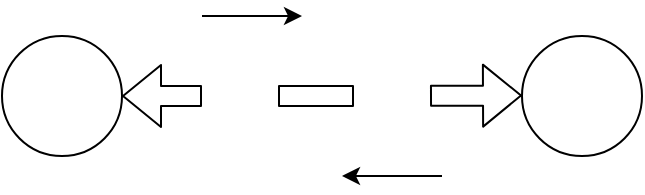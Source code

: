 <mxfile version="14.6.0" type="github">
  <diagram id="VYlVkeTAuaCsyhofgKrP" name="Page-1">
    <mxGraphModel dx="834" dy="443" grid="1" gridSize="10" guides="1" tooltips="1" connect="1" arrows="1" fold="1" page="1" pageScale="1" pageWidth="827" pageHeight="1169" math="0" shadow="0">
      <root>
        <mxCell id="0" />
        <mxCell id="1" parent="0" />
        <mxCell id="BojdR61HZ1z0DqY5nSkZ-1" value="" style="ellipse;whiteSpace=wrap;html=1;aspect=fixed;" vertex="1" parent="1">
          <mxGeometry x="200" y="160" width="60" height="60" as="geometry" />
        </mxCell>
        <mxCell id="BojdR61HZ1z0DqY5nSkZ-3" value="" style="shape=flexArrow;endArrow=classic;startArrow=none;html=1;" edge="1" parent="1" source="BojdR61HZ1z0DqY5nSkZ-12">
          <mxGeometry width="50" height="50" relative="1" as="geometry">
            <mxPoint x="330" y="260" as="sourcePoint" />
            <mxPoint x="460.001" y="189.737" as="targetPoint" />
          </mxGeometry>
        </mxCell>
        <mxCell id="BojdR61HZ1z0DqY5nSkZ-11" value="" style="shape=image;html=1;verticalAlign=top;verticalLabelPosition=bottom;labelBackgroundColor=#ffffff;imageAspect=0;aspect=fixed;image=https://cdn4.iconfinder.com/data/icons/iconsimple-logotypes/512/android-128.png" vertex="1" parent="1">
          <mxGeometry x="300" y="171" width="38" height="38" as="geometry" />
        </mxCell>
        <mxCell id="BojdR61HZ1z0DqY5nSkZ-13" value="" style="shape=flexArrow;endArrow=none;startArrow=classic;html=1;" edge="1" parent="1" source="BojdR61HZ1z0DqY5nSkZ-1" target="BojdR61HZ1z0DqY5nSkZ-11">
          <mxGeometry width="50" height="50" relative="1" as="geometry">
            <mxPoint x="260" y="190" as="sourcePoint" />
            <mxPoint x="460" y="190" as="targetPoint" />
          </mxGeometry>
        </mxCell>
        <mxCell id="BojdR61HZ1z0DqY5nSkZ-12" value="" style="shape=image;html=1;verticalAlign=top;verticalLabelPosition=bottom;labelBackgroundColor=#ffffff;imageAspect=0;aspect=fixed;image=https://cdn4.iconfinder.com/data/icons/iconsimple-logotypes/512/android-128.png" vertex="1" parent="1">
          <mxGeometry x="376" y="171" width="38" height="38" as="geometry" />
        </mxCell>
        <mxCell id="BojdR61HZ1z0DqY5nSkZ-14" value="" style="shape=flexArrow;endArrow=none;startArrow=none;html=1;" edge="1" parent="1" source="BojdR61HZ1z0DqY5nSkZ-11" target="BojdR61HZ1z0DqY5nSkZ-12">
          <mxGeometry width="50" height="50" relative="1" as="geometry">
            <mxPoint x="328" y="189.982" as="sourcePoint" />
            <mxPoint x="460.0" y="189.855" as="targetPoint" />
          </mxGeometry>
        </mxCell>
        <mxCell id="BojdR61HZ1z0DqY5nSkZ-15" value="" style="endArrow=classic;html=1;" edge="1" parent="1">
          <mxGeometry width="50" height="50" relative="1" as="geometry">
            <mxPoint x="300" y="150" as="sourcePoint" />
            <mxPoint x="350" y="150" as="targetPoint" />
          </mxGeometry>
        </mxCell>
        <mxCell id="BojdR61HZ1z0DqY5nSkZ-16" value="" style="endArrow=classic;html=1;" edge="1" parent="1">
          <mxGeometry width="50" height="50" relative="1" as="geometry">
            <mxPoint x="420" y="230" as="sourcePoint" />
            <mxPoint x="370" y="230" as="targetPoint" />
          </mxGeometry>
        </mxCell>
        <mxCell id="BojdR61HZ1z0DqY5nSkZ-17" value="" style="ellipse;whiteSpace=wrap;html=1;aspect=fixed;" vertex="1" parent="1">
          <mxGeometry x="460" y="160" width="60" height="60" as="geometry" />
        </mxCell>
      </root>
    </mxGraphModel>
  </diagram>
</mxfile>
